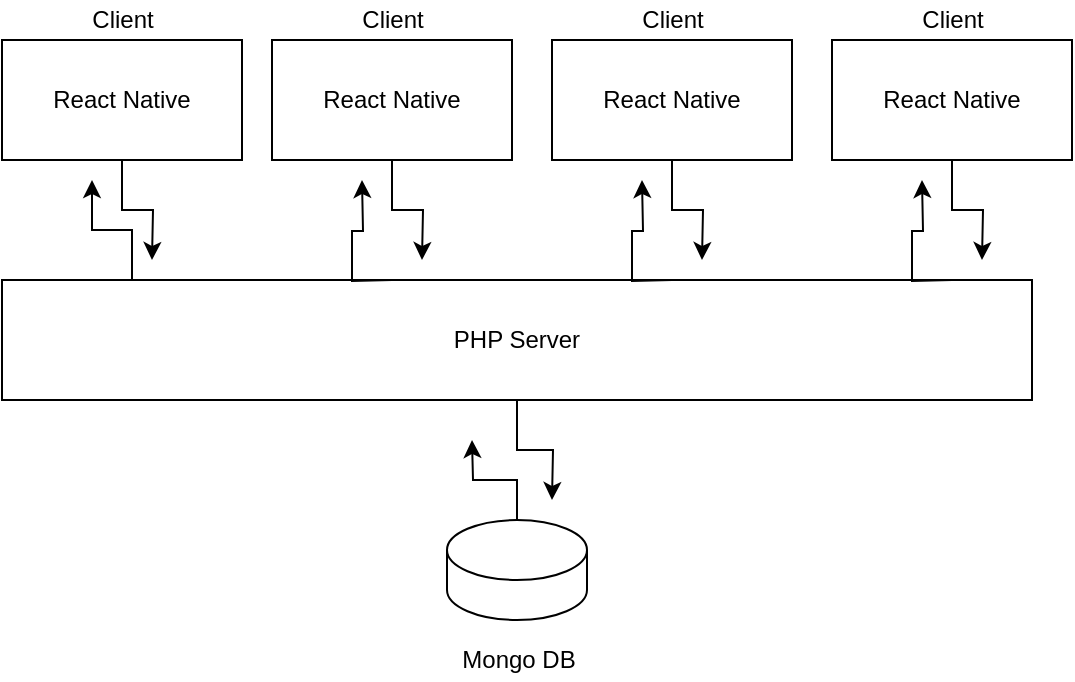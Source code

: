 <mxfile version="13.6.9" type="device"><diagram id="JNDgrcWLIq-hPSeKL_MR" name="Page-1"><mxGraphModel dx="1368" dy="646" grid="1" gridSize="10" guides="1" tooltips="1" connect="1" arrows="1" fold="1" page="1" pageScale="1" pageWidth="827" pageHeight="1169" math="0" shadow="0"><root><mxCell id="0"/><mxCell id="1" parent="0"/><mxCell id="qoctcczGZoXr-JcVUI0f-20" style="edgeStyle=orthogonalEdgeStyle;rounded=0;orthogonalLoop=1;jettySize=auto;html=1;" edge="1" parent="1" source="qoctcczGZoXr-JcVUI0f-1"><mxGeometry relative="1" as="geometry"><mxPoint x="420" y="390" as="targetPoint"/></mxGeometry></mxCell><mxCell id="qoctcczGZoXr-JcVUI0f-1" value="" style="shape=cylinder3;whiteSpace=wrap;html=1;boundedLbl=1;backgroundOutline=1;size=15;" vertex="1" parent="1"><mxGeometry x="407.5" y="430" width="70" height="50" as="geometry"/></mxCell><mxCell id="qoctcczGZoXr-JcVUI0f-2" value="Mongo DB" style="text;html=1;align=center;verticalAlign=middle;resizable=0;points=[];autosize=1;" vertex="1" parent="1"><mxGeometry x="407.5" y="490" width="70" height="20" as="geometry"/></mxCell><mxCell id="qoctcczGZoXr-JcVUI0f-4" style="edgeStyle=orthogonalEdgeStyle;rounded=0;orthogonalLoop=1;jettySize=auto;html=1;" edge="1" parent="1" source="qoctcczGZoXr-JcVUI0f-3"><mxGeometry relative="1" as="geometry"><mxPoint x="460" y="420" as="targetPoint"/></mxGeometry></mxCell><mxCell id="qoctcczGZoXr-JcVUI0f-10" style="edgeStyle=orthogonalEdgeStyle;rounded=0;orthogonalLoop=1;jettySize=auto;html=1;" edge="1" parent="1" source="qoctcczGZoXr-JcVUI0f-3"><mxGeometry relative="1" as="geometry"><mxPoint x="230" y="260" as="targetPoint"/><Array as="points"><mxPoint x="250" y="285"/><mxPoint x="230" y="285"/></Array></mxGeometry></mxCell><mxCell id="qoctcczGZoXr-JcVUI0f-3" value="PHP Server" style="rounded=0;whiteSpace=wrap;html=1;" vertex="1" parent="1"><mxGeometry x="185" y="310" width="515" height="60" as="geometry"/></mxCell><mxCell id="qoctcczGZoXr-JcVUI0f-9" style="edgeStyle=orthogonalEdgeStyle;rounded=0;orthogonalLoop=1;jettySize=auto;html=1;" edge="1" parent="1" source="qoctcczGZoXr-JcVUI0f-8"><mxGeometry relative="1" as="geometry"><mxPoint x="260" y="300" as="targetPoint"/></mxGeometry></mxCell><mxCell id="qoctcczGZoXr-JcVUI0f-8" value="React Native" style="rounded=0;whiteSpace=wrap;html=1;" vertex="1" parent="1"><mxGeometry x="185" y="190" width="120" height="60" as="geometry"/></mxCell><mxCell id="qoctcczGZoXr-JcVUI0f-11" value="React Native" style="rounded=0;whiteSpace=wrap;html=1;" vertex="1" parent="1"><mxGeometry x="320" y="190" width="120" height="60" as="geometry"/></mxCell><mxCell id="qoctcczGZoXr-JcVUI0f-12" style="edgeStyle=orthogonalEdgeStyle;rounded=0;orthogonalLoop=1;jettySize=auto;html=1;" edge="1" source="qoctcczGZoXr-JcVUI0f-11" parent="1"><mxGeometry relative="1" as="geometry"><mxPoint x="395" y="300" as="targetPoint"/></mxGeometry></mxCell><mxCell id="qoctcczGZoXr-JcVUI0f-13" style="edgeStyle=orthogonalEdgeStyle;rounded=0;orthogonalLoop=1;jettySize=auto;html=1;" edge="1" parent="1"><mxGeometry relative="1" as="geometry"><mxPoint x="365" y="260" as="targetPoint"/><mxPoint x="380" y="310" as="sourcePoint"/></mxGeometry></mxCell><mxCell id="qoctcczGZoXr-JcVUI0f-14" value="React Native" style="rounded=0;whiteSpace=wrap;html=1;" vertex="1" parent="1"><mxGeometry x="460" y="190" width="120" height="60" as="geometry"/></mxCell><mxCell id="qoctcczGZoXr-JcVUI0f-15" style="edgeStyle=orthogonalEdgeStyle;rounded=0;orthogonalLoop=1;jettySize=auto;html=1;" edge="1" source="qoctcczGZoXr-JcVUI0f-14" parent="1"><mxGeometry relative="1" as="geometry"><mxPoint x="535" y="300" as="targetPoint"/></mxGeometry></mxCell><mxCell id="qoctcczGZoXr-JcVUI0f-16" style="edgeStyle=orthogonalEdgeStyle;rounded=0;orthogonalLoop=1;jettySize=auto;html=1;" edge="1" parent="1"><mxGeometry relative="1" as="geometry"><mxPoint x="505" y="260" as="targetPoint"/><mxPoint x="520" y="310" as="sourcePoint"/></mxGeometry></mxCell><mxCell id="qoctcczGZoXr-JcVUI0f-17" value="React Native" style="rounded=0;whiteSpace=wrap;html=1;" vertex="1" parent="1"><mxGeometry x="600" y="190" width="120" height="60" as="geometry"/></mxCell><mxCell id="qoctcczGZoXr-JcVUI0f-18" style="edgeStyle=orthogonalEdgeStyle;rounded=0;orthogonalLoop=1;jettySize=auto;html=1;" edge="1" source="qoctcczGZoXr-JcVUI0f-17" parent="1"><mxGeometry relative="1" as="geometry"><mxPoint x="675" y="300" as="targetPoint"/></mxGeometry></mxCell><mxCell id="qoctcczGZoXr-JcVUI0f-19" style="edgeStyle=orthogonalEdgeStyle;rounded=0;orthogonalLoop=1;jettySize=auto;html=1;" edge="1" parent="1"><mxGeometry relative="1" as="geometry"><mxPoint x="645" y="260" as="targetPoint"/><mxPoint x="660" y="310" as="sourcePoint"/></mxGeometry></mxCell><mxCell id="qoctcczGZoXr-JcVUI0f-21" value="Client" style="text;html=1;align=center;verticalAlign=middle;resizable=0;points=[];autosize=1;" vertex="1" parent="1"><mxGeometry x="220" y="170" width="50" height="20" as="geometry"/></mxCell><mxCell id="qoctcczGZoXr-JcVUI0f-22" value="Client" style="text;html=1;align=center;verticalAlign=middle;resizable=0;points=[];autosize=1;" vertex="1" parent="1"><mxGeometry x="355" y="170" width="50" height="20" as="geometry"/></mxCell><mxCell id="qoctcczGZoXr-JcVUI0f-23" value="Client" style="text;html=1;align=center;verticalAlign=middle;resizable=0;points=[];autosize=1;" vertex="1" parent="1"><mxGeometry x="495" y="170" width="50" height="20" as="geometry"/></mxCell><mxCell id="qoctcczGZoXr-JcVUI0f-24" value="Client" style="text;html=1;align=center;verticalAlign=middle;resizable=0;points=[];autosize=1;" vertex="1" parent="1"><mxGeometry x="635" y="170" width="50" height="20" as="geometry"/></mxCell></root></mxGraphModel></diagram></mxfile>